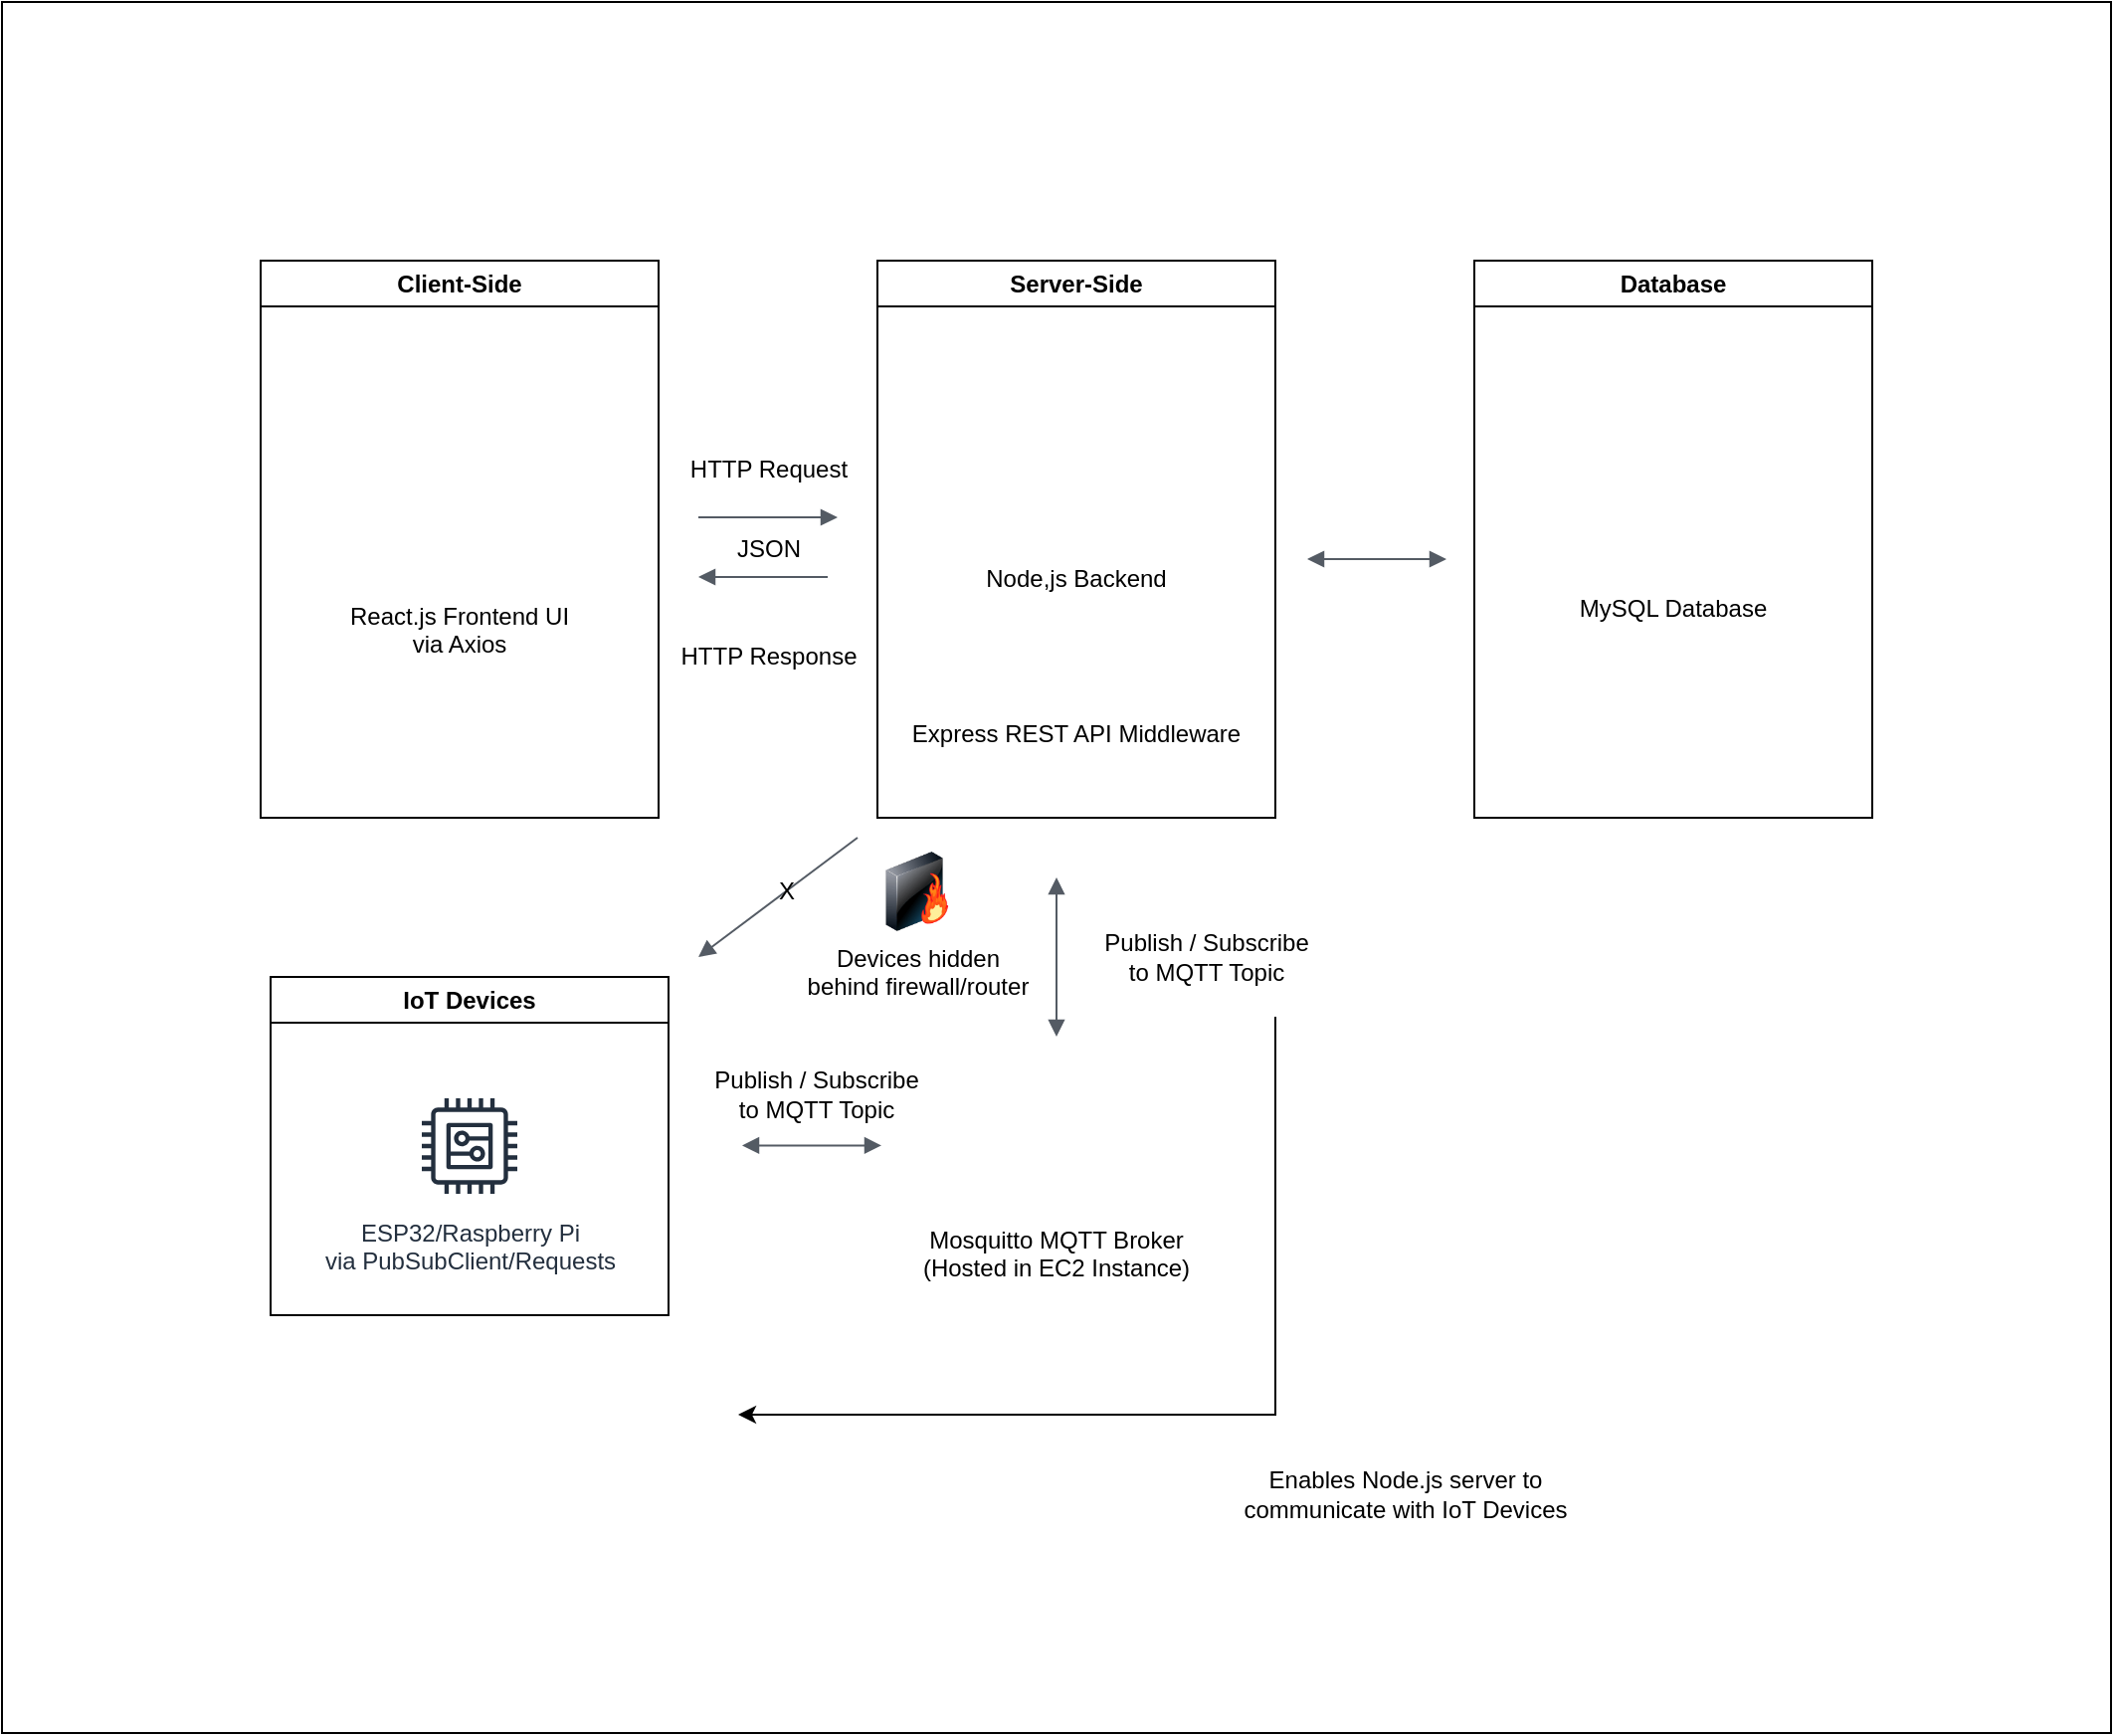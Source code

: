 <mxfile>
    <diagram id="nb6D_O6X7Rcv2qMw4YcD" name="Page-1">
        <mxGraphModel dx="604" dy="630" grid="1" gridSize="10" guides="1" tooltips="1" connect="1" arrows="1" fold="1" page="1" pageScale="1" pageWidth="850" pageHeight="1100" math="0" shadow="0">
            <root>
                <mxCell id="0"/>
                <mxCell id="1" parent="0"/>
                <mxCell id="3" value="" style="rounded=0;whiteSpace=wrap;html=1;fillColor=#FFFFFF;" vertex="1" parent="1">
                    <mxGeometry x="40" y="120" width="1060" height="870" as="geometry"/>
                </mxCell>
                <mxCell id="5" value="Client-Side" style="swimlane;whiteSpace=wrap;html=1;labelBackgroundColor=#FFFFFF;fontColor=#000000;fillColor=#FFFFFF;strokeColor=#000000;startSize=23;" vertex="1" parent="1">
                    <mxGeometry x="170" y="250" width="200" height="280" as="geometry"/>
                </mxCell>
                <mxCell id="6" value="React.js Frontend UI&#10;via Axios" style="shape=image;verticalLabelPosition=bottom;labelBackgroundColor=#FFFFFF;verticalAlign=top;aspect=fixed;imageAspect=0;image=https://upload.wikimedia.org/wikipedia/commons/thumb/a/a7/React-icon.svg/2300px-React-icon.svg.png;fontColor=#000000;" vertex="1" parent="5">
                    <mxGeometry x="64.34" y="103" width="71.33" height="62" as="geometry"/>
                </mxCell>
                <mxCell id="7" value="Server-Side" style="swimlane;whiteSpace=wrap;html=1;labelBackgroundColor=#FFFFFF;fontColor=#000000;fillColor=#FFFFFF;strokeColor=#000000;startSize=23;" vertex="1" parent="1">
                    <mxGeometry x="480" y="250" width="200" height="280" as="geometry"/>
                </mxCell>
                <mxCell id="8" value="Node,js Backend" style="shape=image;verticalLabelPosition=bottom;labelBackgroundColor=none;verticalAlign=top;aspect=fixed;imageAspect=0;image=https://upload.wikimedia.org/wikipedia/commons/thumb/d/d9/Node.js_logo.svg/1200px-Node.js_logo.svg.png;fontColor=#000000;" vertex="1" parent="7">
                    <mxGeometry x="40.47" y="73" width="119.05" height="72.81" as="geometry"/>
                </mxCell>
                <mxCell id="9" value="Express REST API Middleware" style="shape=image;verticalLabelPosition=bottom;labelBackgroundColor=#FFFFFF;verticalAlign=top;aspect=fixed;imageAspect=0;image=https://expressjs.com/images/express-facebook-share.png;fontColor=#000000;" vertex="1" parent="7">
                    <mxGeometry x="43.2" y="183" width="113.6" height="41" as="geometry"/>
                </mxCell>
                <mxCell id="10" value="Database" style="swimlane;whiteSpace=wrap;html=1;labelBackgroundColor=#FFFFFF;fontColor=#000000;fillColor=#FFFFFF;strokeColor=#000000;startSize=23;" vertex="1" parent="1">
                    <mxGeometry x="780" y="250" width="200" height="280" as="geometry"/>
                </mxCell>
                <mxCell id="11" value="MySQL Database" style="shape=image;verticalLabelPosition=bottom;labelBackgroundColor=none;verticalAlign=top;aspect=fixed;imageAspect=0;image=https://d1.awsstatic.com/asset-repository/products/amazon-rds/1024px-MySQL.ff87215b43fd7292af172e2a5d9b844217262571.png;fontColor=#000000;" vertex="1" parent="10">
                    <mxGeometry x="52.45" y="111.81" width="95.09" height="49.19" as="geometry"/>
                </mxCell>
                <mxCell id="12" value="" style="edgeStyle=orthogonalEdgeStyle;html=1;endArrow=block;elbow=vertical;startArrow=block;startFill=1;endFill=1;strokeColor=#545B64;rounded=0;fontColor=#000000;" edge="1" parent="1">
                    <mxGeometry width="100" relative="1" as="geometry">
                        <mxPoint x="696" y="400" as="sourcePoint"/>
                        <mxPoint x="766" y="400" as="targetPoint"/>
                    </mxGeometry>
                </mxCell>
                <mxCell id="13" value="" style="edgeStyle=orthogonalEdgeStyle;html=1;endArrow=block;elbow=vertical;startArrow=none;endFill=1;strokeColor=#545B64;rounded=0;fontColor=#000000;" edge="1" parent="1">
                    <mxGeometry width="100" relative="1" as="geometry">
                        <mxPoint x="390" y="379" as="sourcePoint"/>
                        <mxPoint x="460" y="379" as="targetPoint"/>
                    </mxGeometry>
                </mxCell>
                <mxCell id="14" value="" style="edgeStyle=orthogonalEdgeStyle;html=1;endArrow=none;elbow=vertical;startArrow=block;startFill=1;strokeColor=#545B64;rounded=0;fontColor=#000000;" edge="1" parent="1">
                    <mxGeometry width="100" relative="1" as="geometry">
                        <mxPoint x="390" y="409" as="sourcePoint"/>
                        <mxPoint x="455" y="409" as="targetPoint"/>
                    </mxGeometry>
                </mxCell>
                <mxCell id="15" value="HTTP Request" style="text;html=1;align=center;verticalAlign=middle;resizable=0;points=[];autosize=1;strokeColor=none;fillColor=none;fontColor=#000000;" vertex="1" parent="1">
                    <mxGeometry x="375" y="340" width="100" height="30" as="geometry"/>
                </mxCell>
                <mxCell id="16" value="HTTP Response" style="text;html=1;align=center;verticalAlign=middle;resizable=0;points=[];autosize=1;strokeColor=none;fillColor=none;fontColor=#000000;" vertex="1" parent="1">
                    <mxGeometry x="370" y="434" width="110" height="30" as="geometry"/>
                </mxCell>
                <mxCell id="17" value="" style="shape=image;verticalLabelPosition=bottom;labelBackgroundColor=default;verticalAlign=top;aspect=fixed;imageAspect=0;image=https://cdn-images-1.medium.com/max/1148/1*XcE0wR1ZmWLFbdF2dE5WuA.png;" vertex="1" parent="1">
                    <mxGeometry x="690" y="350" width="81.47" height="34" as="geometry"/>
                </mxCell>
                <mxCell id="18" value="JSON" style="text;html=1;align=center;verticalAlign=middle;resizable=0;points=[];autosize=1;strokeColor=none;fillColor=none;fontColor=#000000;" vertex="1" parent="1">
                    <mxGeometry x="395" y="380" width="60" height="30" as="geometry"/>
                </mxCell>
                <mxCell id="20" value="IoT Devices" style="swimlane;whiteSpace=wrap;html=1;labelBackgroundColor=#FFFFFF;fontColor=#000000;fillColor=#FFFFFF;strokeColor=#000000;startSize=23;" vertex="1" parent="1">
                    <mxGeometry x="175" y="610" width="200" height="170" as="geometry"/>
                </mxCell>
                <mxCell id="19" value="ESP32/Raspberry Pi&lt;br&gt;via PubSubClient/Requests" style="sketch=0;outlineConnect=0;fontColor=#232F3E;gradientColor=none;strokeColor=#232F3E;fillColor=#ffffff;dashed=0;verticalLabelPosition=bottom;verticalAlign=top;align=center;html=1;fontSize=12;fontStyle=0;aspect=fixed;shape=mxgraph.aws4.resourceIcon;resIcon=mxgraph.aws4.generic;" vertex="1" parent="20">
                    <mxGeometry x="70" y="55" width="60" height="60" as="geometry"/>
                </mxCell>
                <mxCell id="24" value="Mosquitto MQTT Broker&#10;(Hosted in EC2 Instance)" style="shape=image;verticalLabelPosition=bottom;labelBackgroundColor=#FFFFFF;verticalAlign=top;aspect=fixed;imageAspect=0;image=https://projects.eclipse.org/sites/default/files/mosquitto-200px.png;fontColor=#000000;" vertex="1" parent="1">
                    <mxGeometry x="535.99" y="661.5" width="68.02" height="67" as="geometry"/>
                </mxCell>
                <mxCell id="25" value="" style="edgeStyle=orthogonalEdgeStyle;html=1;endArrow=block;elbow=vertical;startArrow=block;startFill=1;endFill=1;strokeColor=#545B64;rounded=0;fontColor=#000000;" edge="1" parent="1">
                    <mxGeometry width="100" relative="1" as="geometry">
                        <mxPoint x="412" y="694.71" as="sourcePoint"/>
                        <mxPoint x="482" y="694.71" as="targetPoint"/>
                    </mxGeometry>
                </mxCell>
                <mxCell id="26" value="" style="edgeStyle=orthogonalEdgeStyle;html=1;endArrow=block;elbow=vertical;startArrow=block;startFill=1;endFill=1;strokeColor=#545B64;rounded=0;fontColor=#000000;" edge="1" parent="1">
                    <mxGeometry width="100" relative="1" as="geometry">
                        <mxPoint x="570" y="640" as="sourcePoint"/>
                        <mxPoint x="570" y="560" as="targetPoint"/>
                    </mxGeometry>
                </mxCell>
                <mxCell id="27" value="Publish / Subscribe&lt;br&gt;to MQTT Topic" style="text;html=1;align=center;verticalAlign=middle;resizable=0;points=[];autosize=1;strokeColor=none;fillColor=none;fontColor=#000000;" vertex="1" parent="1">
                    <mxGeometry x="384" y="649" width="130" height="40" as="geometry"/>
                </mxCell>
                <mxCell id="28" value="Publish / Subscribe&lt;br&gt;to MQTT Topic" style="text;html=1;align=center;verticalAlign=middle;resizable=0;points=[];autosize=1;strokeColor=none;fillColor=none;fontColor=#000000;" vertex="1" parent="1">
                    <mxGeometry x="580" y="580" width="130" height="40" as="geometry"/>
                </mxCell>
                <mxCell id="32" value="" style="html=1;endArrow=none;elbow=vertical;startArrow=block;startFill=1;strokeColor=#545B64;rounded=0;fontColor=#000000;shadow=0;" edge="1" parent="1">
                    <mxGeometry width="100" relative="1" as="geometry">
                        <mxPoint x="390" y="600" as="sourcePoint"/>
                        <mxPoint x="470" y="540" as="targetPoint"/>
                    </mxGeometry>
                </mxCell>
                <mxCell id="33" value="X" style="text;html=1;align=center;verticalAlign=middle;resizable=0;points=[];autosize=1;strokeColor=none;fillColor=none;fontColor=#000000;" vertex="1" parent="1">
                    <mxGeometry x="419" y="552" width="30" height="30" as="geometry"/>
                </mxCell>
                <mxCell id="36" value="Devices hidden&lt;br&gt;behind firewall/router" style="image;html=1;image=img/lib/clip_art/networking/Firewall-page1_128x128.png;labelBackgroundColor=#FFFFFF;fontColor=#000000;" vertex="1" parent="1">
                    <mxGeometry x="475" y="547" width="50" height="40" as="geometry"/>
                </mxCell>
                <mxCell id="40" value="" style="edgeStyle=elbowEdgeStyle;rounded=0;elbow=vertical;html=1;labelBackgroundColor=#ffffff;endArrow=classic;endFill=1;endSize=6;jettySize=auto;orthogonalLoop=1;strokeWidth=1;fontSize=14;shadow=0;fontColor=#000000;strokeColor=#000000;" edge="1" parent="1">
                    <mxGeometry width="60" height="60" relative="1" as="geometry">
                        <mxPoint x="680" y="630" as="sourcePoint"/>
                        <mxPoint x="410" y="830" as="targetPoint"/>
                        <Array as="points">
                            <mxPoint x="460" y="830"/>
                        </Array>
                    </mxGeometry>
                </mxCell>
                <mxCell id="41" value="Enables Node.js server to&lt;br&gt;communicate with IoT Devices" style="text;html=1;align=center;verticalAlign=middle;resizable=0;points=[];autosize=1;strokeColor=none;fillColor=none;fontColor=#000000;" vertex="1" parent="1">
                    <mxGeometry x="650" y="850" width="190" height="40" as="geometry"/>
                </mxCell>
            </root>
        </mxGraphModel>
    </diagram>
</mxfile>